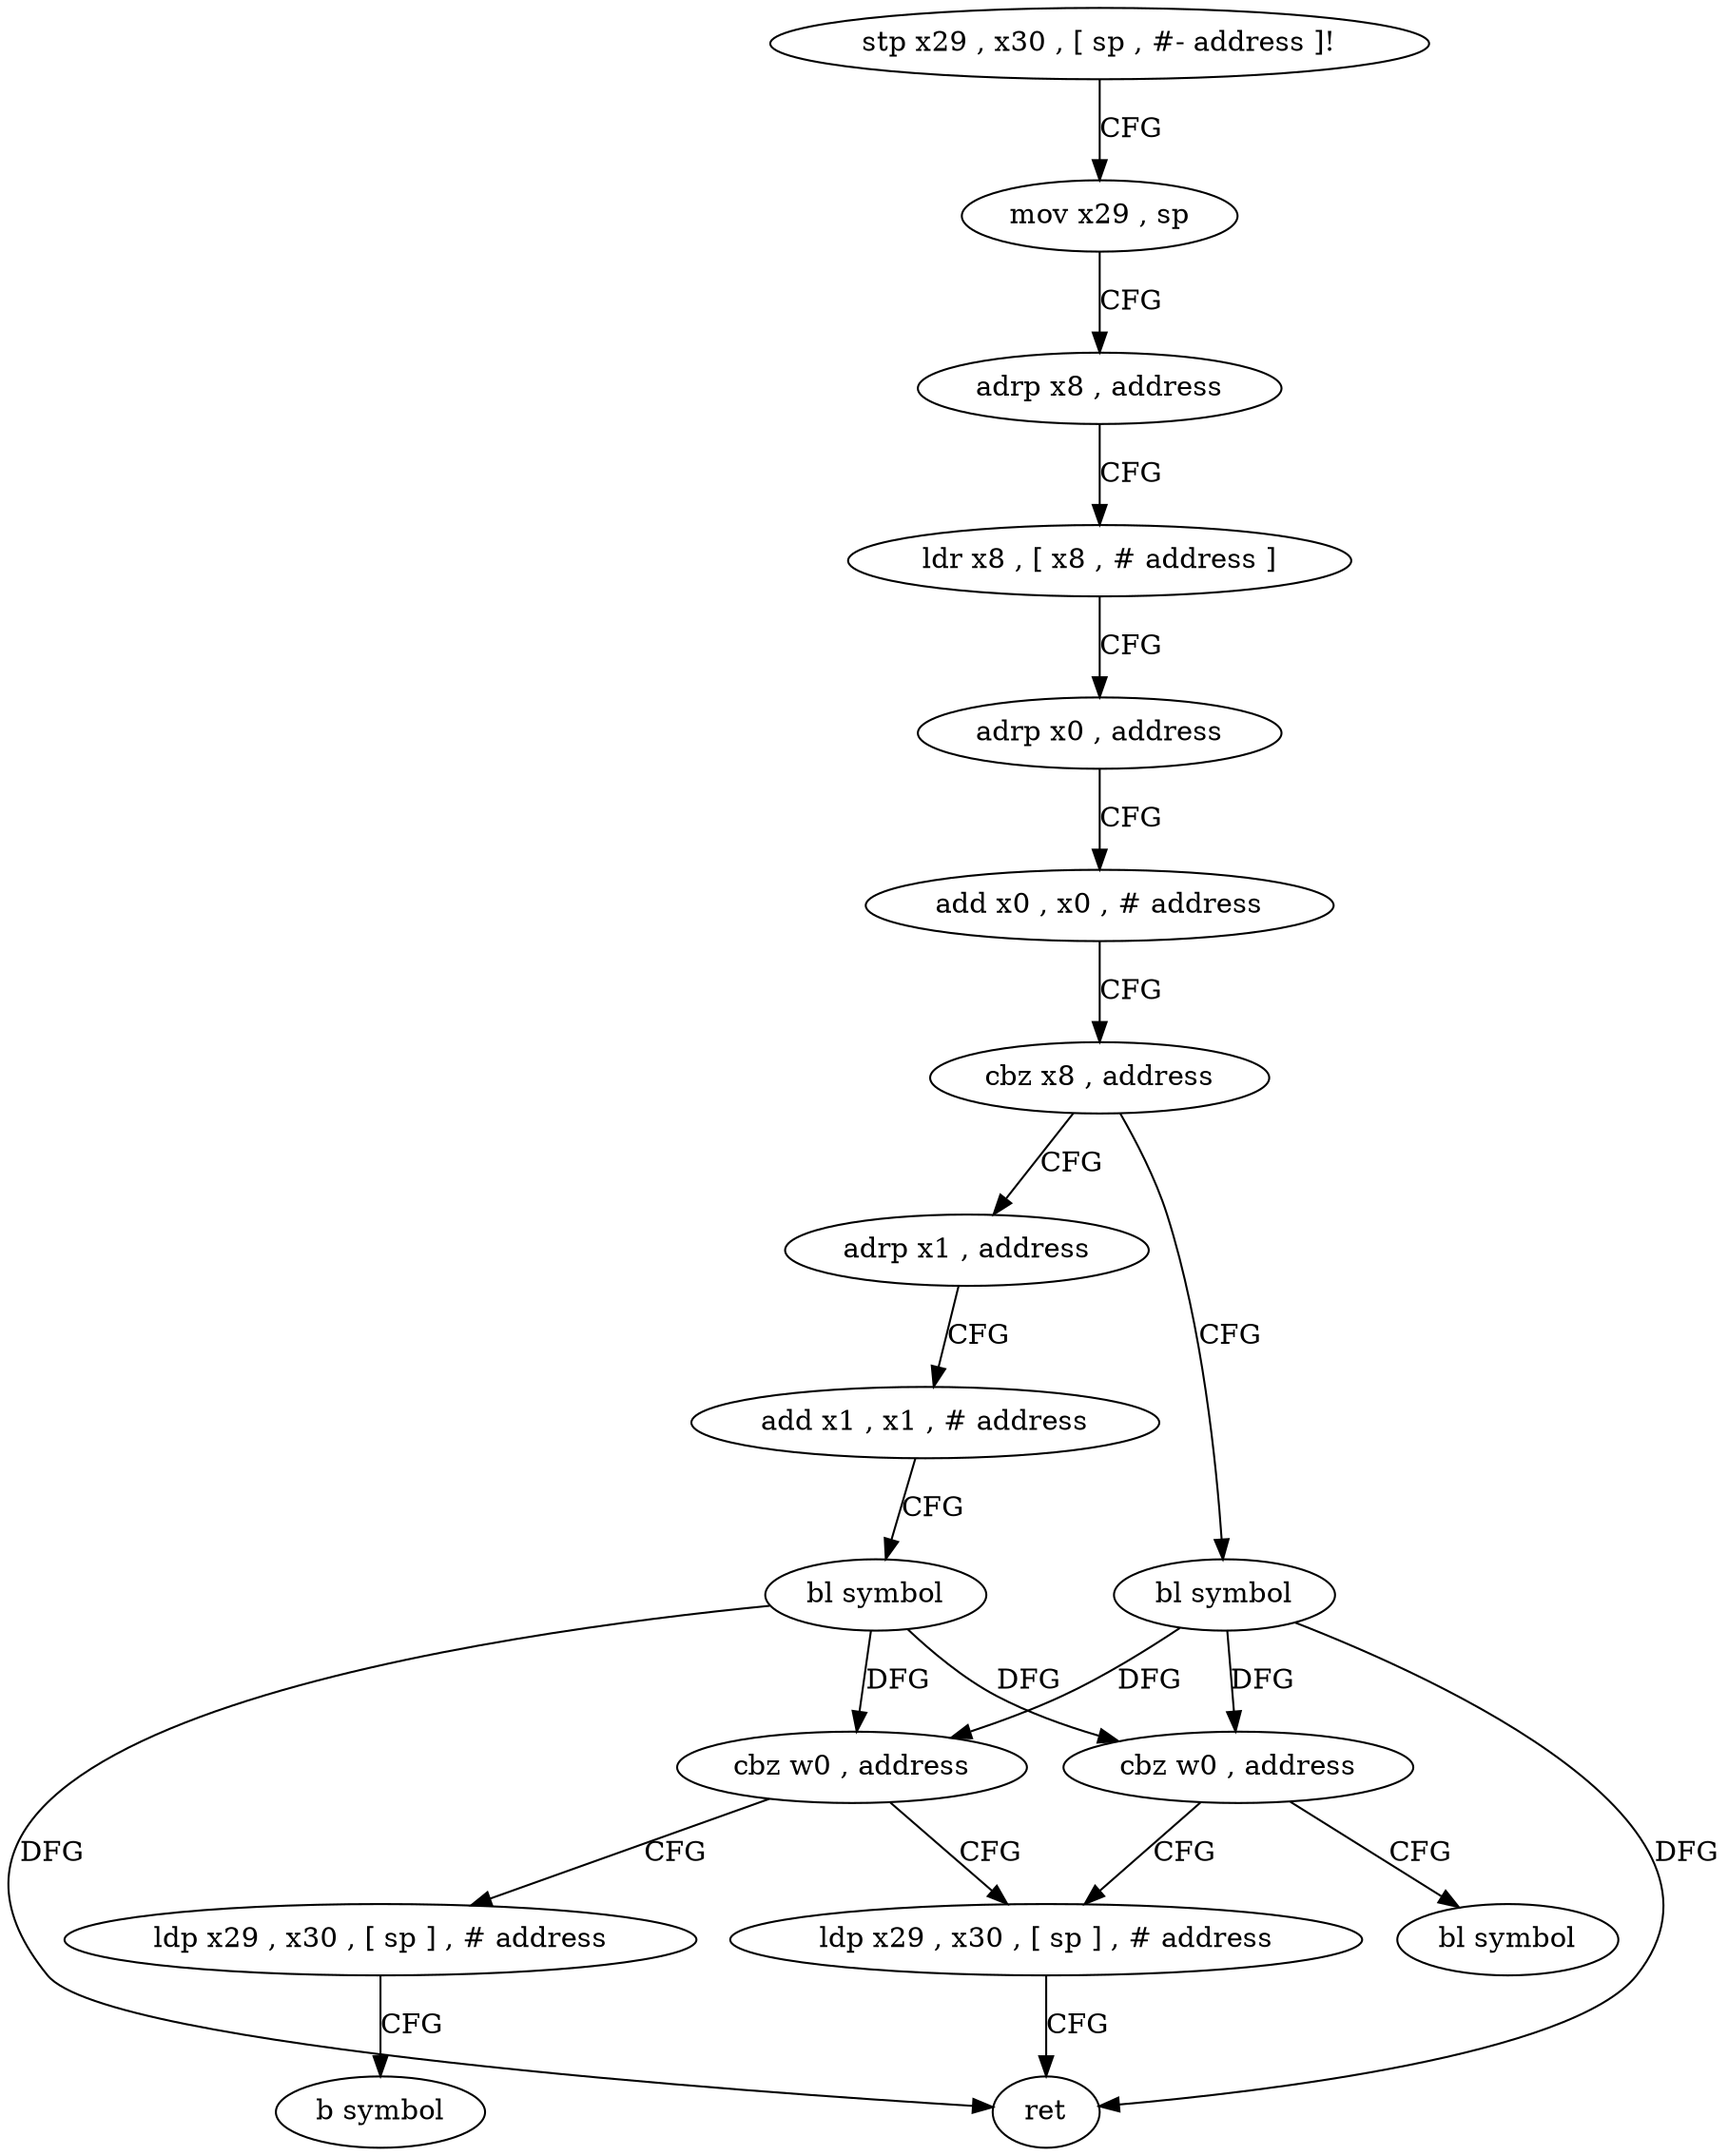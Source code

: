 digraph "func" {
"151768" [label = "stp x29 , x30 , [ sp , #- address ]!" ]
"151772" [label = "mov x29 , sp" ]
"151776" [label = "adrp x8 , address" ]
"151780" [label = "ldr x8 , [ x8 , # address ]" ]
"151784" [label = "adrp x0 , address" ]
"151788" [label = "add x0 , x0 , # address" ]
"151792" [label = "cbz x8 , address" ]
"151816" [label = "bl symbol" ]
"151796" [label = "adrp x1 , address" ]
"151820" [label = "cbz w0 , address" ]
"151832" [label = "ldp x29 , x30 , [ sp ] , # address" ]
"151824" [label = "ldp x29 , x30 , [ sp ] , # address" ]
"151800" [label = "add x1 , x1 , # address" ]
"151804" [label = "bl symbol" ]
"151808" [label = "cbz w0 , address" ]
"151812" [label = "bl symbol" ]
"151836" [label = "ret" ]
"151828" [label = "b symbol" ]
"151768" -> "151772" [ label = "CFG" ]
"151772" -> "151776" [ label = "CFG" ]
"151776" -> "151780" [ label = "CFG" ]
"151780" -> "151784" [ label = "CFG" ]
"151784" -> "151788" [ label = "CFG" ]
"151788" -> "151792" [ label = "CFG" ]
"151792" -> "151816" [ label = "CFG" ]
"151792" -> "151796" [ label = "CFG" ]
"151816" -> "151820" [ label = "DFG" ]
"151816" -> "151808" [ label = "DFG" ]
"151816" -> "151836" [ label = "DFG" ]
"151796" -> "151800" [ label = "CFG" ]
"151820" -> "151832" [ label = "CFG" ]
"151820" -> "151824" [ label = "CFG" ]
"151832" -> "151836" [ label = "CFG" ]
"151824" -> "151828" [ label = "CFG" ]
"151800" -> "151804" [ label = "CFG" ]
"151804" -> "151808" [ label = "DFG" ]
"151804" -> "151820" [ label = "DFG" ]
"151804" -> "151836" [ label = "DFG" ]
"151808" -> "151832" [ label = "CFG" ]
"151808" -> "151812" [ label = "CFG" ]
}

